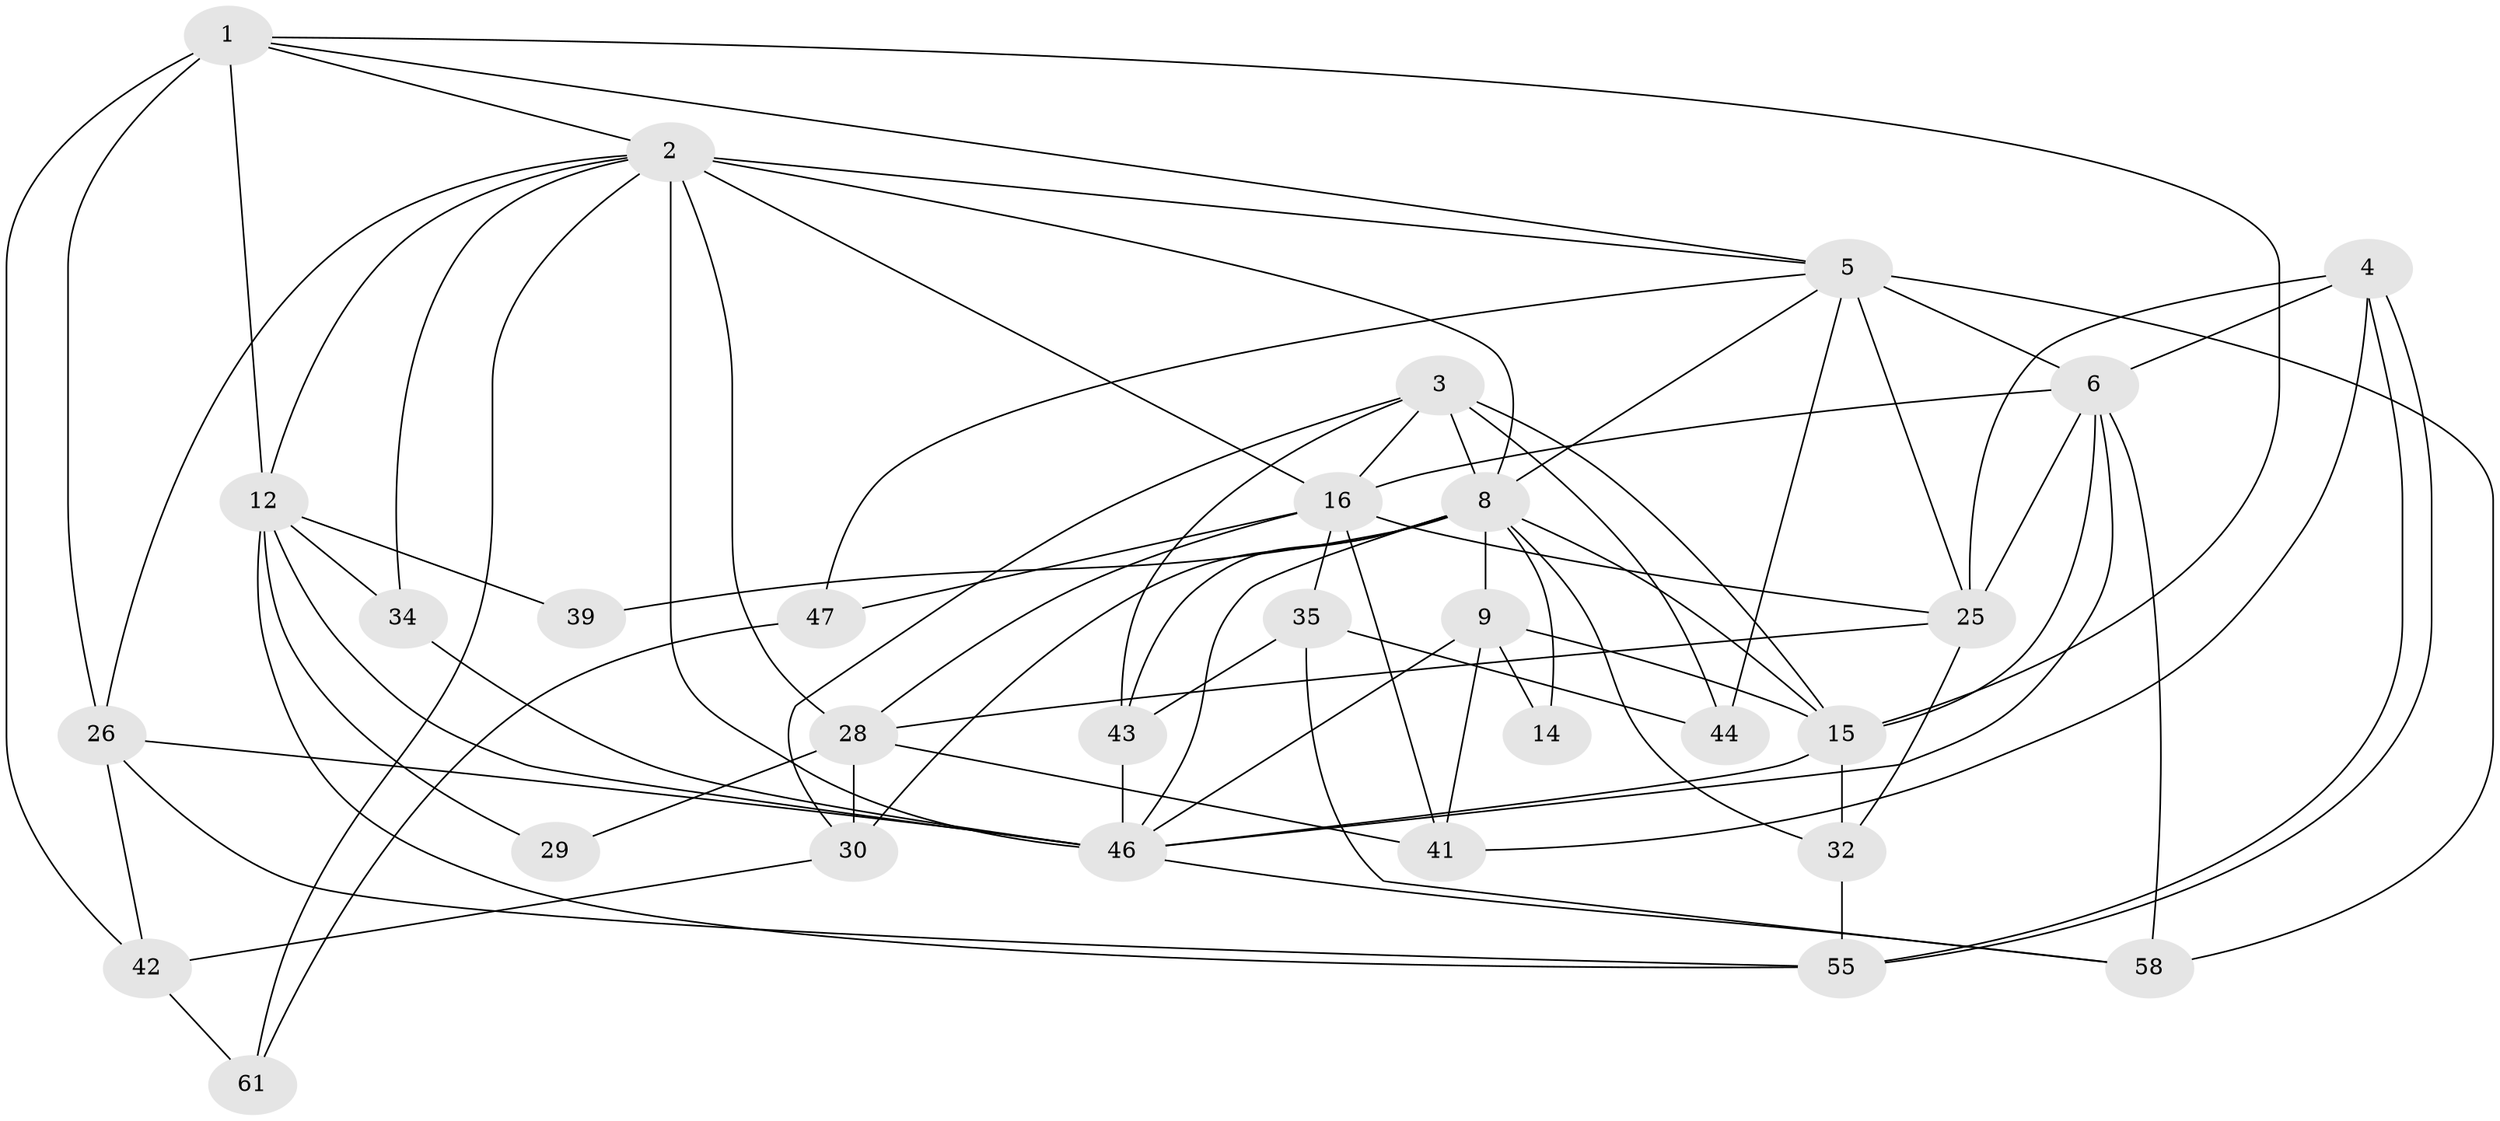 // original degree distribution, {2: 0.11475409836065574, 4: 0.22950819672131148, 3: 0.29508196721311475, 5: 0.22950819672131148, 6: 0.09836065573770492, 7: 0.03278688524590164}
// Generated by graph-tools (version 1.1) at 2025/14/03/09/25 04:14:49]
// undirected, 30 vertices, 79 edges
graph export_dot {
graph [start="1"]
  node [color=gray90,style=filled];
  1 [super="+36+17"];
  2 [super="+27+33"];
  3 [super="+10+7"];
  4 [super="+53"];
  5 [super="+51"];
  6 [super="+11"];
  8 [super="+20+23+54+24"];
  9 [super="+13"];
  12 [super="+18+57"];
  14;
  15 [super="+19"];
  16 [super="+22"];
  25 [super="+52"];
  26 [super="+50"];
  28 [super="+38"];
  29;
  30 [super="+59"];
  32 [super="+48"];
  34;
  35 [super="+40"];
  39;
  41;
  42;
  43 [super="+56"];
  44;
  46 [super="+60"];
  47;
  55;
  58;
  61;
  1 -- 5;
  1 -- 42;
  1 -- 15;
  1 -- 26;
  1 -- 2;
  1 -- 12 [weight=2];
  2 -- 46 [weight=2];
  2 -- 8;
  2 -- 26;
  2 -- 16;
  2 -- 34;
  2 -- 5;
  2 -- 28;
  2 -- 61;
  2 -- 12;
  3 -- 44;
  3 -- 15 [weight=2];
  3 -- 8 [weight=2];
  3 -- 16;
  3 -- 30;
  3 -- 43;
  4 -- 55;
  4 -- 55;
  4 -- 41;
  4 -- 6;
  4 -- 25 [weight=2];
  5 -- 58;
  5 -- 25 [weight=2];
  5 -- 44;
  5 -- 47;
  5 -- 8;
  5 -- 6;
  6 -- 15;
  6 -- 25;
  6 -- 58;
  6 -- 46;
  6 -- 16;
  8 -- 9 [weight=2];
  8 -- 14;
  8 -- 15 [weight=2];
  8 -- 43;
  8 -- 46;
  8 -- 39;
  8 -- 32;
  8 -- 30;
  9 -- 14;
  9 -- 46;
  9 -- 15;
  9 -- 41;
  12 -- 39;
  12 -- 55;
  12 -- 34;
  12 -- 29;
  12 -- 46;
  15 -- 32 [weight=2];
  15 -- 46;
  16 -- 41;
  16 -- 28;
  16 -- 25;
  16 -- 35;
  16 -- 47;
  25 -- 32;
  25 -- 28;
  26 -- 42;
  26 -- 55;
  26 -- 46;
  28 -- 30 [weight=2];
  28 -- 29;
  28 -- 41;
  30 -- 42;
  32 -- 55;
  34 -- 46;
  35 -- 58;
  35 -- 43;
  35 -- 44;
  42 -- 61;
  43 -- 46;
  46 -- 58;
  47 -- 61;
}
